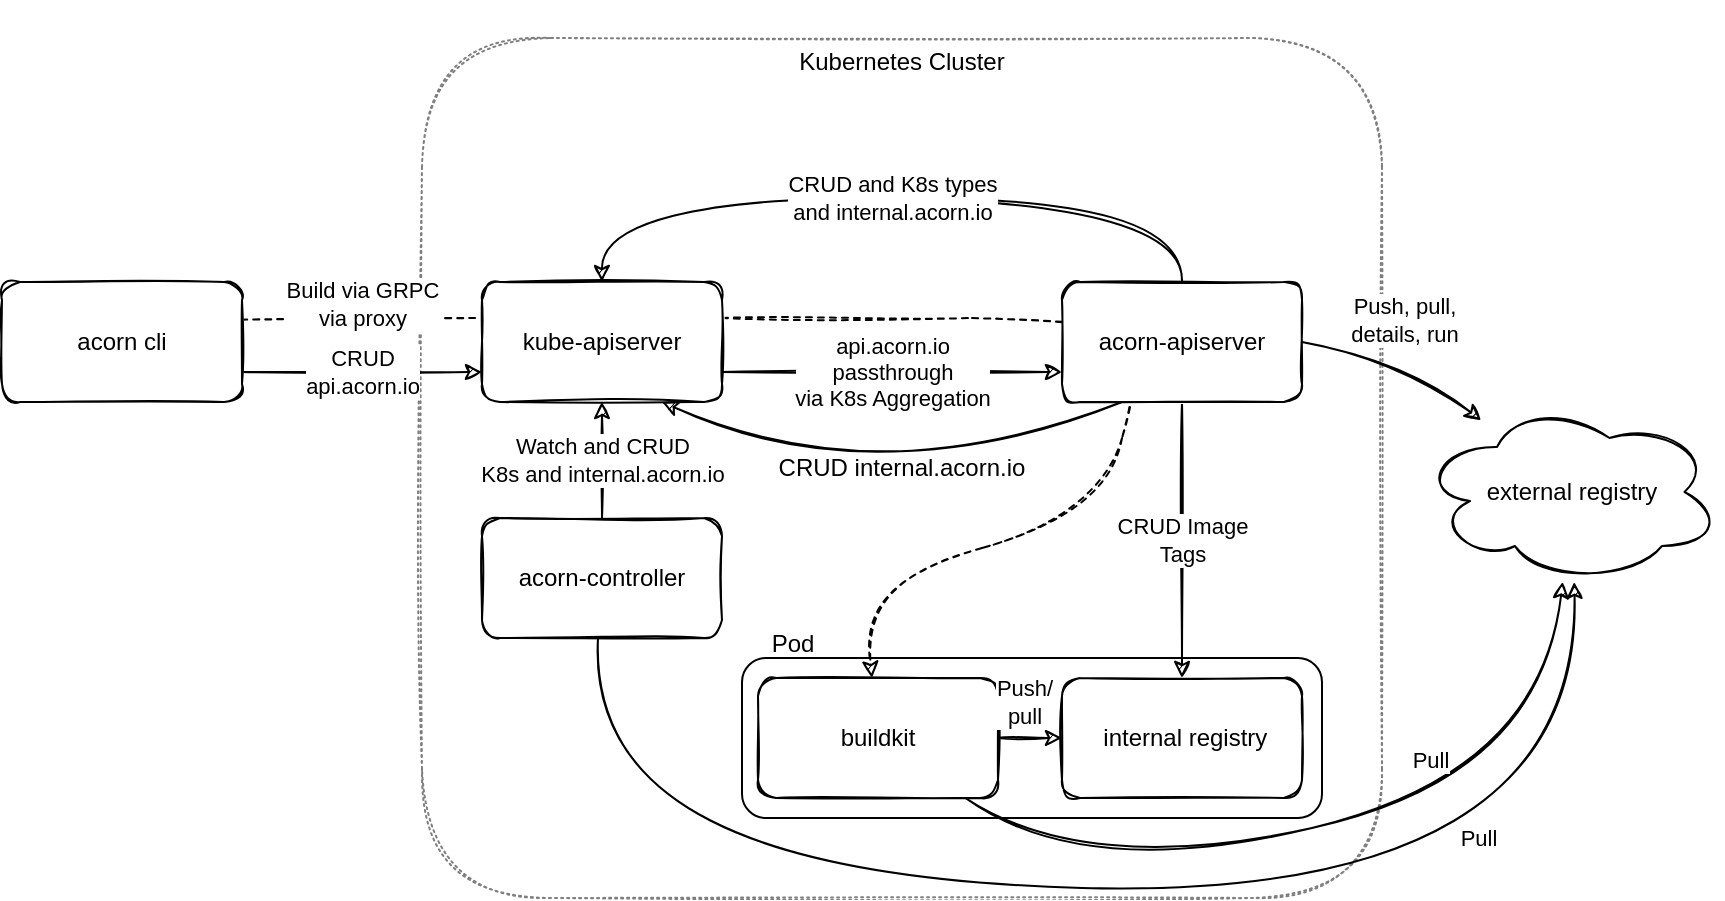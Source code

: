 <mxfile version="18.2.0" type="device"><diagram id="w-ScfHoOZrjaktbm7lLD" name="Page-1"><mxGraphModel dx="1002" dy="679" grid="1" gridSize="10" guides="1" tooltips="1" connect="1" arrows="1" fold="1" page="1" pageScale="1" pageWidth="850" pageHeight="1100" math="0" shadow="0"><root><mxCell id="0"/><mxCell id="1" parent="0"/><mxCell id="YlZQkEFp01FwCMb4s-uO-8" value="CRUD internal.acorn.io" style="rounded=1;whiteSpace=wrap;html=1;sketch=1;fillColor=none;dashed=1;dashPattern=1 2;opacity=50;" parent="1" vertex="1"><mxGeometry x="240" y="120" width="480" height="430" as="geometry"/></mxCell><mxCell id="vzMLxW_QxXfhXWyM5agw-6" value="" style="curved=1;endArrow=classic;html=1;rounded=0;dashed=1;exitX=0.996;exitY=0.314;exitDx=0;exitDy=0;exitPerimeter=0;sketch=1;" parent="1" source="vzMLxW_QxXfhXWyM5agw-5" target="vzMLxW_QxXfhXWyM5agw-4" edge="1"><mxGeometry width="50" height="50" relative="1" as="geometry"><mxPoint x="400" y="440" as="sourcePoint"/><mxPoint x="530" y="440" as="targetPoint"/><Array as="points"><mxPoint x="330" y="260"/><mxPoint x="450" y="260"/><mxPoint x="580" y="260"/><mxPoint x="600" y="280"/><mxPoint x="580" y="360"/><mxPoint x="460" y="390"/></Array></mxGeometry></mxCell><mxCell id="YlZQkEFp01FwCMb4s-uO-3" value="Build via GRPC&lt;br&gt;via proxy" style="edgeLabel;html=1;align=center;verticalAlign=middle;resizable=0;points=[];" parent="vzMLxW_QxXfhXWyM5agw-6" vertex="1" connectable="0"><mxGeometry x="-0.831" y="1" relative="1" as="geometry"><mxPoint y="-7" as="offset"/></mxGeometry></mxCell><mxCell id="vzMLxW_QxXfhXWyM5agw-11" value="api.acorn.io&lt;br&gt;passthrough&lt;br&gt;via K8s Aggregation" style="edgeStyle=orthogonalEdgeStyle;rounded=0;orthogonalLoop=1;jettySize=auto;html=1;entryX=0;entryY=0.75;entryDx=0;entryDy=0;exitX=1;exitY=0.75;exitDx=0;exitDy=0;sketch=1;" parent="1" source="vzMLxW_QxXfhXWyM5agw-2" target="vzMLxW_QxXfhXWyM5agw-3" edge="1"><mxGeometry relative="1" as="geometry"><mxPoint x="390" y="289" as="sourcePoint"/><mxPoint x="560" y="289" as="targetPoint"/></mxGeometry></mxCell><mxCell id="vzMLxW_QxXfhXWyM5agw-2" value="kube-apiserver" style="rounded=1;whiteSpace=wrap;html=1;fillColor=default;glass=0;gradientColor=none;sketch=1;" parent="1" vertex="1"><mxGeometry x="270" y="242" width="120" height="60" as="geometry"/></mxCell><mxCell id="vzMLxW_QxXfhXWyM5agw-17" value="CRUD Image&lt;br&gt;Tags" style="edgeStyle=orthogonalEdgeStyle;rounded=0;orthogonalLoop=1;jettySize=auto;html=1;sketch=1;" parent="1" source="vzMLxW_QxXfhXWyM5agw-3" target="vzMLxW_QxXfhXWyM5agw-12" edge="1"><mxGeometry relative="1" as="geometry"/></mxCell><mxCell id="vzMLxW_QxXfhXWyM5agw-19" value="CRUD and K8s types&lt;br&gt;and internal.acorn.io" style="edgeStyle=orthogonalEdgeStyle;orthogonalLoop=1;jettySize=auto;html=1;entryX=0.5;entryY=0;entryDx=0;entryDy=0;curved=1;exitX=0.5;exitY=0;exitDx=0;exitDy=0;sketch=1;" parent="1" source="vzMLxW_QxXfhXWyM5agw-3" target="vzMLxW_QxXfhXWyM5agw-2" edge="1"><mxGeometry relative="1" as="geometry"><Array as="points"><mxPoint x="620" y="200"/><mxPoint x="330" y="200"/></Array></mxGeometry></mxCell><mxCell id="vzMLxW_QxXfhXWyM5agw-3" value="acorn-apiserver" style="rounded=1;whiteSpace=wrap;html=1;fillColor=default;sketch=1;" parent="1" vertex="1"><mxGeometry x="560" y="242" width="120" height="60" as="geometry"/></mxCell><mxCell id="vzMLxW_QxXfhXWyM5agw-4" value="buildkit" style="rounded=1;whiteSpace=wrap;html=1;sketch=1;" parent="1" vertex="1"><mxGeometry x="408" y="440" width="120" height="60" as="geometry"/></mxCell><mxCell id="vzMLxW_QxXfhXWyM5agw-10" value="CRUD&lt;br&gt;api.acorn.io" style="edgeStyle=orthogonalEdgeStyle;rounded=0;orthogonalLoop=1;jettySize=auto;html=1;entryX=0;entryY=0.75;entryDx=0;entryDy=0;exitX=1;exitY=0.75;exitDx=0;exitDy=0;sketch=1;" parent="1" source="vzMLxW_QxXfhXWyM5agw-5" target="vzMLxW_QxXfhXWyM5agw-2" edge="1"><mxGeometry relative="1" as="geometry"/></mxCell><mxCell id="vzMLxW_QxXfhXWyM5agw-5" value="acorn cli" style="rounded=1;whiteSpace=wrap;html=1;sketch=1;" parent="1" vertex="1"><mxGeometry x="30" y="242" width="120" height="60" as="geometry"/></mxCell><mxCell id="vzMLxW_QxXfhXWyM5agw-13" value="Watch and CRUD&lt;br&gt;K8s and internal.acorn.io" style="edgeStyle=orthogonalEdgeStyle;rounded=0;orthogonalLoop=1;jettySize=auto;html=1;exitX=0.5;exitY=0;exitDx=0;exitDy=0;sketch=1;" parent="1" source="vzMLxW_QxXfhXWyM5agw-7" target="vzMLxW_QxXfhXWyM5agw-2" edge="1"><mxGeometry relative="1" as="geometry"/></mxCell><mxCell id="vzMLxW_QxXfhXWyM5agw-7" value="acorn-controller" style="rounded=1;whiteSpace=wrap;html=1;glass=0;fillColor=default;gradientColor=none;sketch=1;" parent="1" vertex="1"><mxGeometry x="270" y="360" width="120" height="60" as="geometry"/></mxCell><mxCell id="vzMLxW_QxXfhXWyM5agw-12" value="&amp;nbsp;internal registry" style="rounded=1;whiteSpace=wrap;html=1;glass=0;fillColor=default;gradientColor=none;sketch=1;" parent="1" vertex="1"><mxGeometry x="560" y="440" width="120" height="60" as="geometry"/></mxCell><mxCell id="YlZQkEFp01FwCMb4s-uO-6" value="external registry" style="ellipse;shape=cloud;whiteSpace=wrap;html=1;sketch=1;" parent="1" vertex="1"><mxGeometry x="740" y="302" width="150" height="90" as="geometry"/></mxCell><mxCell id="YlZQkEFp01FwCMb4s-uO-9" value="Kubernetes Cluster" style="whiteSpace=wrap;html=1;dashed=1;dashPattern=1 2;sketch=1;fillColor=none;opacity=0;" parent="1" vertex="1"><mxGeometry x="420" y="102" width="120" height="60" as="geometry"/></mxCell><mxCell id="YlZQkEFp01FwCMb4s-uO-10" value="" style="endArrow=classic;html=1;rounded=0;sketch=1;" parent="1" source="vzMLxW_QxXfhXWyM5agw-4" target="vzMLxW_QxXfhXWyM5agw-12" edge="1"><mxGeometry width="50" height="50" relative="1" as="geometry"><mxPoint x="990" y="390" as="sourcePoint"/><mxPoint x="790" y="230" as="targetPoint"/><Array as="points"/></mxGeometry></mxCell><mxCell id="YlZQkEFp01FwCMb4s-uO-18" value="Push/&lt;br&gt;pull" style="edgeLabel;html=1;align=center;verticalAlign=middle;resizable=0;points=[];" parent="YlZQkEFp01FwCMb4s-uO-10" vertex="1" connectable="0"><mxGeometry x="0.175" relative="1" as="geometry"><mxPoint x="-6" y="-18" as="offset"/></mxGeometry></mxCell><mxCell id="YlZQkEFp01FwCMb4s-uO-12" value="" style="endArrow=classic;html=1;sketch=1;exitX=1;exitY=0.5;exitDx=0;exitDy=0;curved=1;" parent="1" source="vzMLxW_QxXfhXWyM5agw-3" target="YlZQkEFp01FwCMb4s-uO-6" edge="1"><mxGeometry width="50" height="50" relative="1" as="geometry"><mxPoint x="530" y="390" as="sourcePoint"/><mxPoint x="580" y="340" as="targetPoint"/><Array as="points"><mxPoint x="730" y="280"/></Array></mxGeometry></mxCell><mxCell id="YlZQkEFp01FwCMb4s-uO-15" value="Push, pull,&lt;br&gt;details, run" style="edgeLabel;html=1;align=center;verticalAlign=middle;resizable=0;points=[];" parent="YlZQkEFp01FwCMb4s-uO-12" vertex="1" connectable="0"><mxGeometry x="-0.419" y="2" relative="1" as="geometry"><mxPoint x="21" y="-14" as="offset"/></mxGeometry></mxCell><mxCell id="YlZQkEFp01FwCMb4s-uO-13" value="" style="curved=1;endArrow=classic;html=1;rounded=0;sketch=1;" parent="1" source="vzMLxW_QxXfhXWyM5agw-7" target="YlZQkEFp01FwCMb4s-uO-6" edge="1"><mxGeometry width="50" height="50" relative="1" as="geometry"><mxPoint x="530" y="390" as="sourcePoint"/><mxPoint x="580" y="340" as="targetPoint"/><Array as="points"><mxPoint x="320" y="540"/><mxPoint x="820" y="550"/></Array></mxGeometry></mxCell><mxCell id="YlZQkEFp01FwCMb4s-uO-17" value="Pull" style="edgeLabel;html=1;align=center;verticalAlign=middle;resizable=0;points=[];" parent="YlZQkEFp01FwCMb4s-uO-13" vertex="1" connectable="0"><mxGeometry x="0.424" y="33" relative="1" as="geometry"><mxPoint x="13" y="4" as="offset"/></mxGeometry></mxCell><mxCell id="YlZQkEFp01FwCMb4s-uO-14" value="" style="curved=1;endArrow=classic;html=1;rounded=0;sketch=1;" parent="1" source="vzMLxW_QxXfhXWyM5agw-4" target="YlZQkEFp01FwCMb4s-uO-6" edge="1"><mxGeometry width="50" height="50" relative="1" as="geometry"><mxPoint x="490" y="670" as="sourcePoint"/><mxPoint x="540" y="620" as="targetPoint"/><Array as="points"><mxPoint x="570" y="540"/><mxPoint x="800" y="490"/></Array></mxGeometry></mxCell><mxCell id="YlZQkEFp01FwCMb4s-uO-16" value="Pull" style="edgeLabel;html=1;align=center;verticalAlign=middle;resizable=0;points=[];" parent="YlZQkEFp01FwCMb4s-uO-14" vertex="1" connectable="0"><mxGeometry x="0.278" y="13" relative="1" as="geometry"><mxPoint x="-7" y="-7" as="offset"/></mxGeometry></mxCell><mxCell id="VjcF4oTeffk8gWlASYGA-1" value="" style="endArrow=classic;html=1;entryX=0.75;entryY=1;entryDx=0;entryDy=0;exitX=0.25;exitY=1;exitDx=0;exitDy=0;curved=1;sketch=1;" edge="1" parent="1" source="vzMLxW_QxXfhXWyM5agw-3" target="vzMLxW_QxXfhXWyM5agw-2"><mxGeometry width="50" height="50" relative="1" as="geometry"><mxPoint x="490" y="370" as="sourcePoint"/><mxPoint x="540" y="320" as="targetPoint"/><Array as="points"><mxPoint x="470" y="350"/></Array></mxGeometry></mxCell><mxCell id="VjcF4oTeffk8gWlASYGA-2" value="" style="rounded=1;whiteSpace=wrap;html=1;fillColor=none;" vertex="1" parent="1"><mxGeometry x="400" y="430" width="290" height="80" as="geometry"/></mxCell><mxCell id="VjcF4oTeffk8gWlASYGA-3" value="Pod" style="text;html=1;align=center;verticalAlign=middle;resizable=0;points=[];autosize=1;strokeColor=none;fillColor=none;" vertex="1" parent="1"><mxGeometry x="405" y="413" width="40" height="20" as="geometry"/></mxCell></root></mxGraphModel></diagram></mxfile>